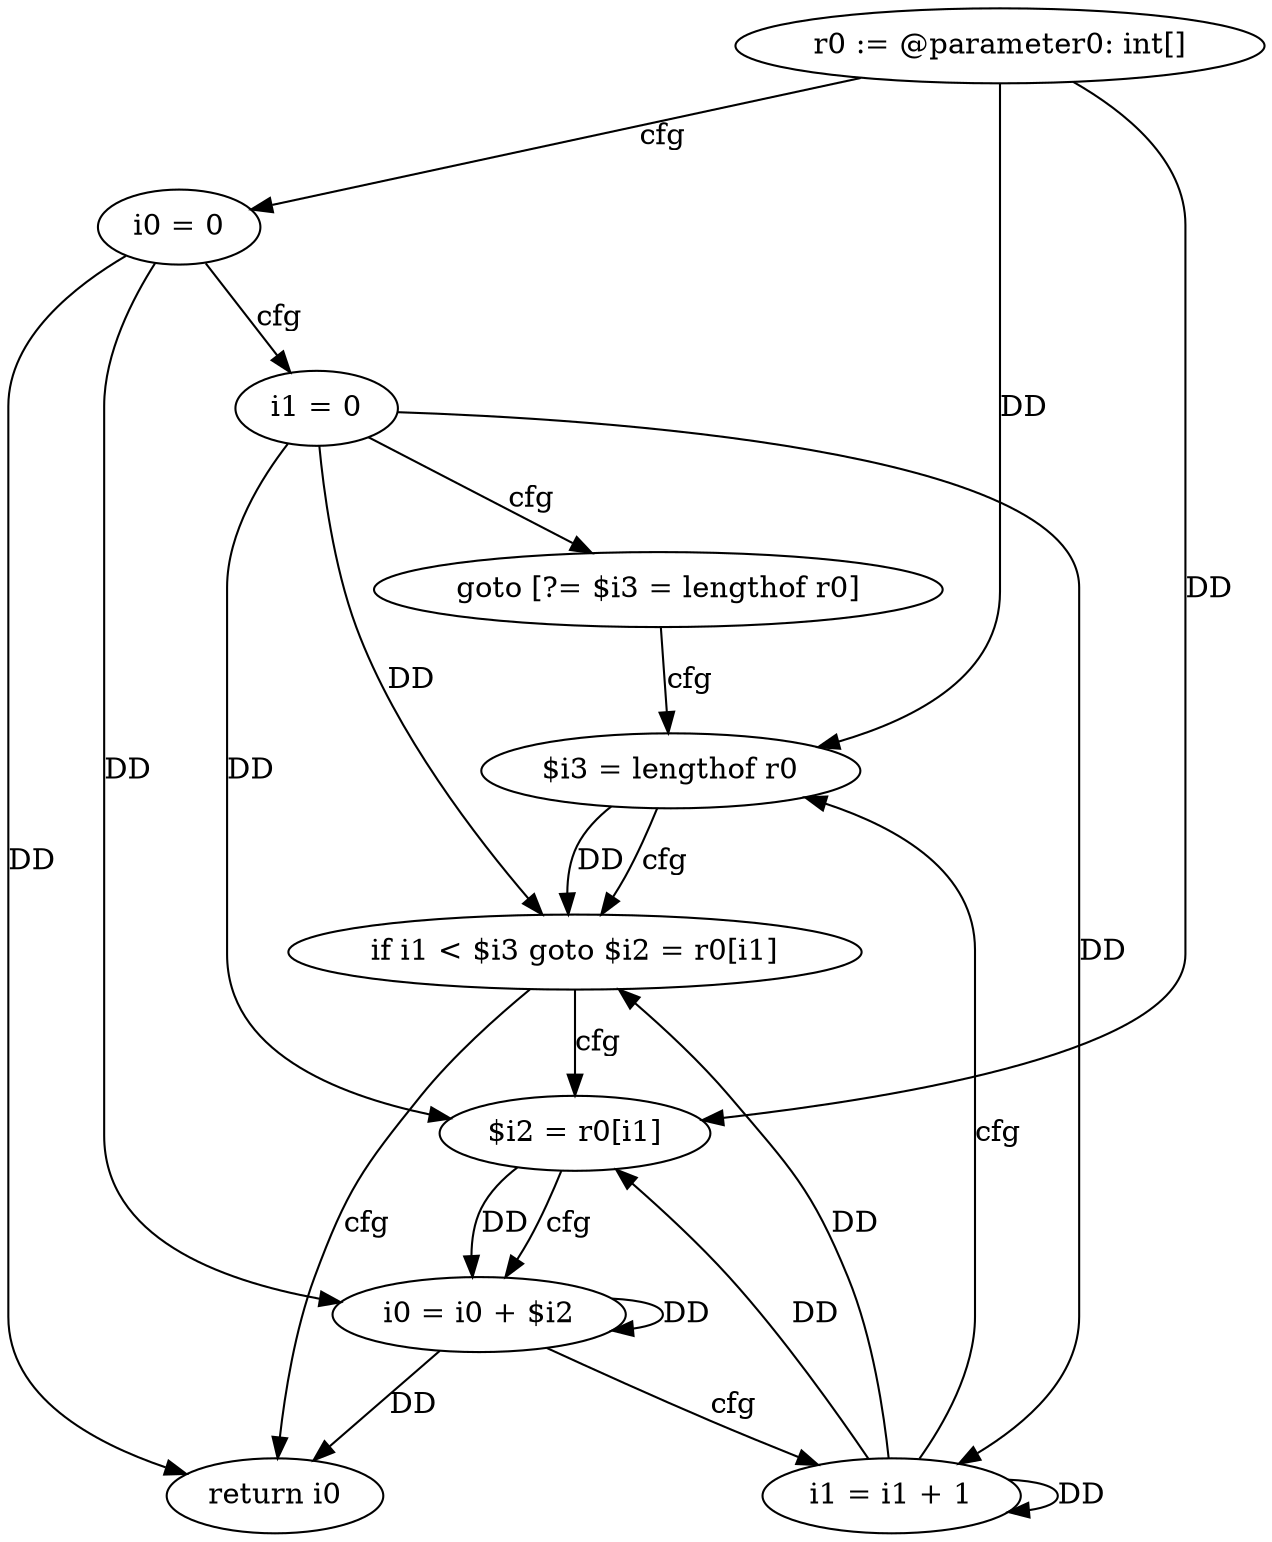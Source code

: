 digraph "add_values" {
    "0" [label="r0 := @parameter0: int[]",];
    "1" [label="i0 = 0",];
    "2" [label="i1 = 0",];
    "3" [label="goto [?= $i3 = lengthof r0]",];
    "4" [label="$i2 = r0[i1]",];
    "5" [label="i0 = i0 + $i2",];
    "6" [label="i1 = i1 + 1",];
    "7" [label="$i3 = lengthof r0",];
    "8" [label="if i1 < $i3 goto $i2 = r0[i1]",];
    "9" [label="return i0",];
    "0"->"4" [label="DD",];
    "0"->"7" [label="DD",];
    "1"->"5" [label="DD",];
    "1"->"9" [label="DD",];
    "2"->"4" [label="DD",];
    "2"->"6" [label="DD",];
    "2"->"8" [label="DD",];
    "4"->"5" [label="DD",];
    "5"->"5" [label="DD",];
    "5"->"9" [label="DD",];
    "6"->"4" [label="DD",];
    "6"->"6" [label="DD",];
    "6"->"8" [label="DD",];
    "7"->"8" [label="DD",];
    "0"->"1" [label="cfg",];
    "1"->"2" [label="cfg",];
    "2"->"3" [label="cfg",];
    "3"->"7" [label="cfg",];
    "4"->"5" [label="cfg",];
    "5"->"6" [label="cfg",];
    "6"->"7" [label="cfg",];
    "7"->"8" [label="cfg",];
    "8"->"9" [label="cfg",];
    "8"->"4" [label="cfg",];
}
